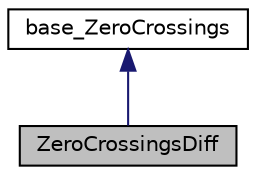 digraph G
{
  edge [fontname="Helvetica",fontsize="10",labelfontname="Helvetica",labelfontsize="10"];
  node [fontname="Helvetica",fontsize="10",shape=record];
  Node1 [label="ZeroCrossingsDiff",height=0.2,width=0.4,color="black", fillcolor="grey75", style="filled" fontcolor="black"];
  Node2 -> Node1 [dir="back",color="midnightblue",fontsize="10",style="solid",fontname="Helvetica"];
  Node2 [label="base_ZeroCrossings",height=0.2,width=0.4,color="black", fillcolor="white", style="filled",URL="$classbase__ZeroCrossings.html",tooltip="base class for computing zero corssings"];
}
